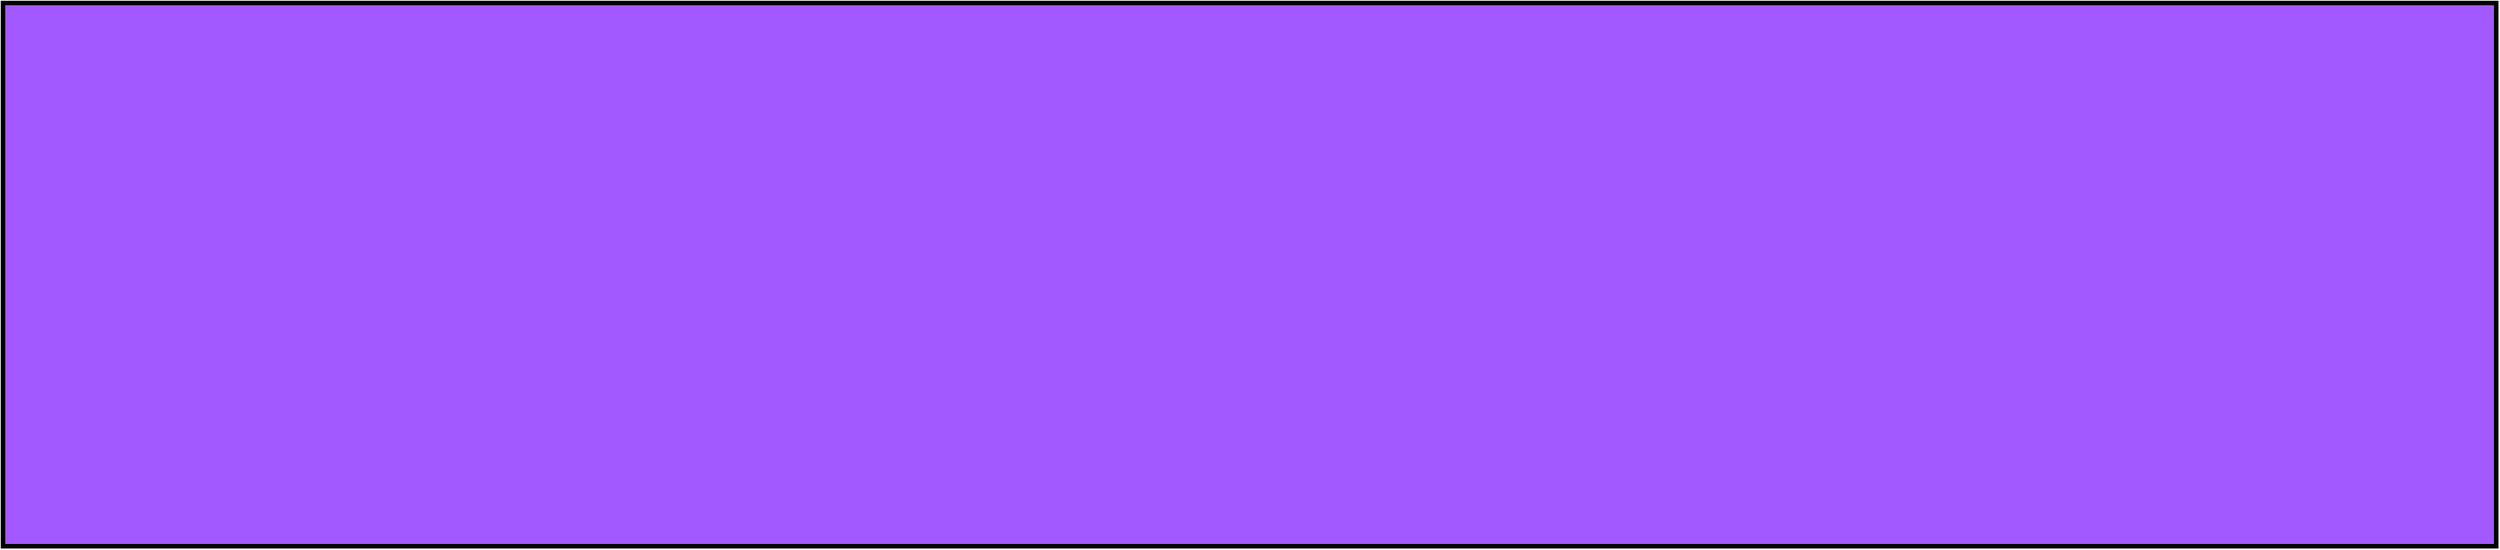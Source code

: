 <mxfile version="14.8.3" type="github">
  <diagram id="1gZoEgQrW1XzMQ9bYFub" name="Page-1">
    <mxGraphModel dx="1426" dy="918" grid="1" gridSize="10" guides="1" tooltips="1" connect="1" arrows="1" fold="1" page="1" pageScale="1" pageWidth="1920" pageHeight="1200" math="0" shadow="0">
      <root>
        <mxCell id="0" />
        <mxCell id="1" parent="0" />
        <mxCell id="rzQKBcg07bodUtC2ypfw-2" value="" style="rounded=0;whiteSpace=wrap;html=1;fillColor=#A259FF;strokeWidth=3;sketch=0;" vertex="1" parent="1">
          <mxGeometry x="110" y="400" width="1650" height="360" as="geometry" />
        </mxCell>
      </root>
    </mxGraphModel>
  </diagram>
</mxfile>
